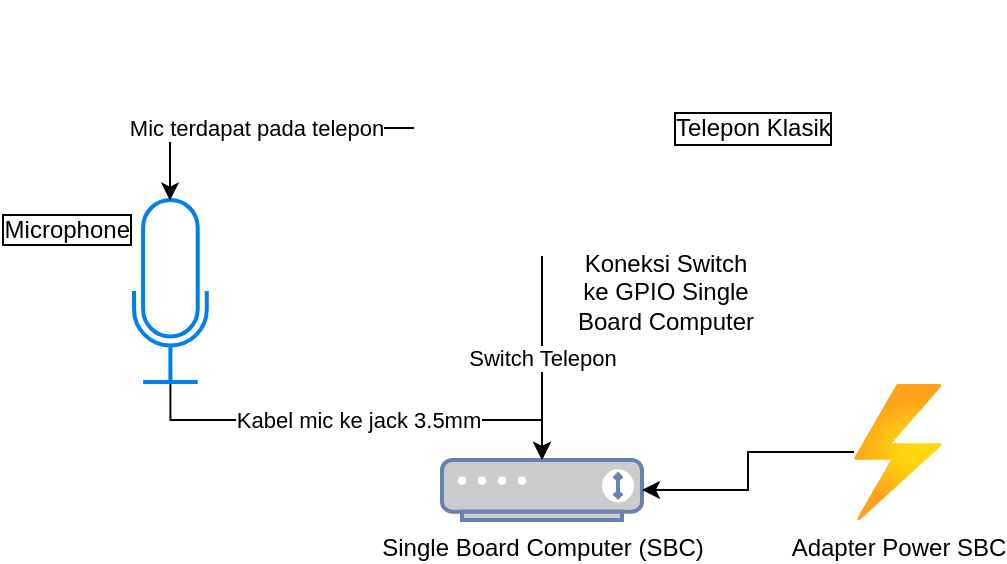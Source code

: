<mxfile version="24.4.9" type="github">
  <diagram name="Halaman-1" id="nd4GUK1Nv1EDLZ3BnNvm">
    <mxGraphModel dx="1434" dy="772" grid="1" gridSize="10" guides="1" tooltips="1" connect="1" arrows="1" fold="1" page="1" pageScale="1" pageWidth="827" pageHeight="1169" math="0" shadow="0">
      <root>
        <mxCell id="0" />
        <mxCell id="1" parent="0" />
        <mxCell id="iK5tBpwKK2hh5Ud7WsRW-6" value="Switch Telepon" style="edgeStyle=orthogonalEdgeStyle;rounded=0;orthogonalLoop=1;jettySize=auto;html=1;" parent="1" source="iK5tBpwKK2hh5Ud7WsRW-1" target="iK5tBpwKK2hh5Ud7WsRW-2" edge="1">
          <mxGeometry relative="1" as="geometry" />
        </mxCell>
        <mxCell id="iK5tBpwKK2hh5Ud7WsRW-1" value="Telepon Klasik" style="shape=image;html=1;verticalAlign=middle;verticalLabelPosition=middle;labelBackgroundColor=#ffffff;imageAspect=0;aspect=fixed;image=https://cdn3.iconfinder.com/data/icons/mix-and-miscellaneous/93/Telephone_communication_handdrawn_doodles-128.png;horizontal=1;labelPosition=right;align=left;labelBorderColor=default;" parent="1" vertex="1">
          <mxGeometry x="350" y="330" width="128" height="128" as="geometry" />
        </mxCell>
        <mxCell id="iK5tBpwKK2hh5Ud7WsRW-2" value="Single Board Computer (SBC)" style="fontColor=#000000;verticalAlign=top;verticalLabelPosition=bottom;labelPosition=center;align=center;html=1;outlineConnect=0;fillColor=#CCCCCC;strokeColor=#6881B3;gradientColor=none;gradientDirection=north;strokeWidth=2;shape=mxgraph.networks.modem;" parent="1" vertex="1">
          <mxGeometry x="364" y="560" width="100" height="30" as="geometry" />
        </mxCell>
        <mxCell id="iK5tBpwKK2hh5Ud7WsRW-5" value="Kabel mic ke jack 3.5mm" style="edgeStyle=orthogonalEdgeStyle;rounded=0;orthogonalLoop=1;jettySize=auto;html=1;" parent="1" source="iK5tBpwKK2hh5Ud7WsRW-3" target="iK5tBpwKK2hh5Ud7WsRW-2" edge="1">
          <mxGeometry relative="1" as="geometry">
            <Array as="points">
              <mxPoint x="228" y="540" />
              <mxPoint x="414" y="540" />
            </Array>
          </mxGeometry>
        </mxCell>
        <mxCell id="iK5tBpwKK2hh5Ud7WsRW-3" value="Microphone" style="html=1;verticalLabelPosition=middle;align=right;labelBackgroundColor=#ffffff;verticalAlign=top;strokeWidth=2;strokeColor=#0080F0;shadow=0;dashed=0;shape=mxgraph.ios7.icons.microphone;labelBorderColor=default;labelPosition=left;" parent="1" vertex="1">
          <mxGeometry x="210" y="430" width="36.4" height="91" as="geometry" />
        </mxCell>
        <mxCell id="iK5tBpwKK2hh5Ud7WsRW-4" value="Mic terdapat pada telepon" style="edgeStyle=orthogonalEdgeStyle;rounded=0;orthogonalLoop=1;jettySize=auto;html=1;entryX=0.502;entryY=0.003;entryDx=0;entryDy=0;entryPerimeter=0;" parent="1" source="iK5tBpwKK2hh5Ud7WsRW-1" target="iK5tBpwKK2hh5Ud7WsRW-3" edge="1">
          <mxGeometry relative="1" as="geometry">
            <Array as="points">
              <mxPoint x="228" y="394" />
              <mxPoint x="228" y="430" />
            </Array>
          </mxGeometry>
        </mxCell>
        <mxCell id="iK5tBpwKK2hh5Ud7WsRW-7" value="Koneksi Switch ke GPIO Single Board Computer" style="text;html=1;align=center;verticalAlign=middle;whiteSpace=wrap;rounded=0;" parent="1" vertex="1">
          <mxGeometry x="430" y="460.5" width="92" height="30" as="geometry" />
        </mxCell>
        <mxCell id="vllZldJRxUBZDbL3YlYd-2" style="edgeStyle=orthogonalEdgeStyle;rounded=0;orthogonalLoop=1;jettySize=auto;html=1;" edge="1" parent="1" source="vllZldJRxUBZDbL3YlYd-1" target="iK5tBpwKK2hh5Ud7WsRW-2">
          <mxGeometry relative="1" as="geometry" />
        </mxCell>
        <mxCell id="vllZldJRxUBZDbL3YlYd-1" value="Adapter Power SBC" style="image;aspect=fixed;html=1;points=[];align=center;fontSize=12;image=img/lib/azure2/general/Power.svg;" vertex="1" parent="1">
          <mxGeometry x="570" y="522" width="44" height="68" as="geometry" />
        </mxCell>
      </root>
    </mxGraphModel>
  </diagram>
</mxfile>
